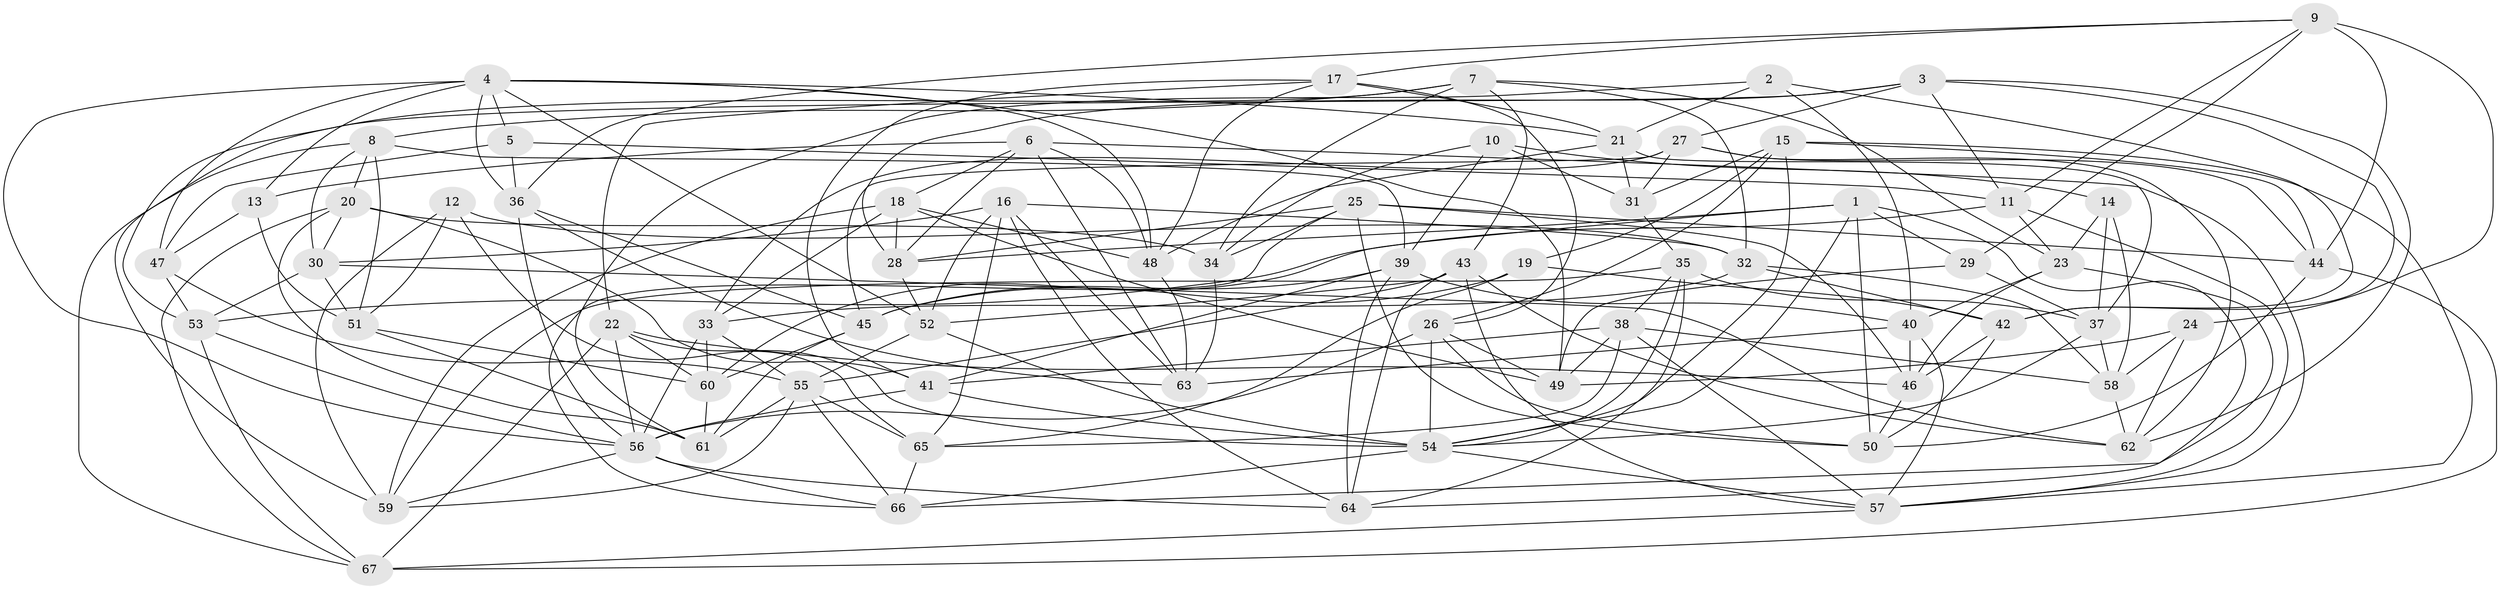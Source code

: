 // original degree distribution, {4: 1.0}
// Generated by graph-tools (version 1.1) at 2025/26/03/09/25 03:26:57]
// undirected, 67 vertices, 198 edges
graph export_dot {
graph [start="1"]
  node [color=gray90,style=filled];
  1;
  2;
  3;
  4;
  5;
  6;
  7;
  8;
  9;
  10;
  11;
  12;
  13;
  14;
  15;
  16;
  17;
  18;
  19;
  20;
  21;
  22;
  23;
  24;
  25;
  26;
  27;
  28;
  29;
  30;
  31;
  32;
  33;
  34;
  35;
  36;
  37;
  38;
  39;
  40;
  41;
  42;
  43;
  44;
  45;
  46;
  47;
  48;
  49;
  50;
  51;
  52;
  53;
  54;
  55;
  56;
  57;
  58;
  59;
  60;
  61;
  62;
  63;
  64;
  65;
  66;
  67;
  1 -- 28 [weight=1.0];
  1 -- 29 [weight=1.0];
  1 -- 50 [weight=1.0];
  1 -- 54 [weight=1.0];
  1 -- 60 [weight=1.0];
  1 -- 64 [weight=1.0];
  2 -- 21 [weight=1.0];
  2 -- 40 [weight=1.0];
  2 -- 42 [weight=1.0];
  2 -- 61 [weight=1.0];
  3 -- 11 [weight=1.0];
  3 -- 27 [weight=1.0];
  3 -- 28 [weight=1.0];
  3 -- 42 [weight=1.0];
  3 -- 59 [weight=1.0];
  3 -- 62 [weight=1.0];
  4 -- 5 [weight=1.0];
  4 -- 13 [weight=1.0];
  4 -- 21 [weight=1.0];
  4 -- 36 [weight=1.0];
  4 -- 47 [weight=2.0];
  4 -- 48 [weight=1.0];
  4 -- 49 [weight=1.0];
  4 -- 52 [weight=1.0];
  4 -- 56 [weight=1.0];
  5 -- 11 [weight=1.0];
  5 -- 36 [weight=1.0];
  5 -- 47 [weight=1.0];
  6 -- 13 [weight=1.0];
  6 -- 18 [weight=1.0];
  6 -- 28 [weight=1.0];
  6 -- 48 [weight=1.0];
  6 -- 57 [weight=1.0];
  6 -- 63 [weight=1.0];
  7 -- 8 [weight=1.0];
  7 -- 23 [weight=1.0];
  7 -- 32 [weight=1.0];
  7 -- 34 [weight=1.0];
  7 -- 43 [weight=1.0];
  7 -- 53 [weight=1.0];
  8 -- 20 [weight=1.0];
  8 -- 30 [weight=1.0];
  8 -- 39 [weight=1.0];
  8 -- 51 [weight=1.0];
  8 -- 67 [weight=1.0];
  9 -- 11 [weight=1.0];
  9 -- 17 [weight=1.0];
  9 -- 24 [weight=1.0];
  9 -- 29 [weight=1.0];
  9 -- 36 [weight=1.0];
  9 -- 44 [weight=1.0];
  10 -- 14 [weight=1.0];
  10 -- 31 [weight=2.0];
  10 -- 34 [weight=2.0];
  10 -- 39 [weight=1.0];
  11 -- 23 [weight=1.0];
  11 -- 53 [weight=1.0];
  11 -- 57 [weight=1.0];
  12 -- 32 [weight=1.0];
  12 -- 51 [weight=1.0];
  12 -- 59 [weight=1.0];
  12 -- 65 [weight=1.0];
  13 -- 47 [weight=1.0];
  13 -- 51 [weight=1.0];
  14 -- 23 [weight=1.0];
  14 -- 37 [weight=1.0];
  14 -- 58 [weight=1.0];
  15 -- 19 [weight=1.0];
  15 -- 26 [weight=1.0];
  15 -- 31 [weight=1.0];
  15 -- 44 [weight=1.0];
  15 -- 54 [weight=1.0];
  15 -- 57 [weight=1.0];
  16 -- 30 [weight=1.0];
  16 -- 32 [weight=1.0];
  16 -- 52 [weight=1.0];
  16 -- 63 [weight=1.0];
  16 -- 64 [weight=1.0];
  16 -- 65 [weight=1.0];
  17 -- 21 [weight=1.0];
  17 -- 22 [weight=1.0];
  17 -- 26 [weight=1.0];
  17 -- 41 [weight=1.0];
  17 -- 48 [weight=1.0];
  18 -- 28 [weight=1.0];
  18 -- 33 [weight=1.0];
  18 -- 48 [weight=1.0];
  18 -- 49 [weight=1.0];
  18 -- 59 [weight=1.0];
  19 -- 42 [weight=1.0];
  19 -- 45 [weight=1.0];
  19 -- 65 [weight=1.0];
  20 -- 30 [weight=1.0];
  20 -- 34 [weight=1.0];
  20 -- 41 [weight=1.0];
  20 -- 61 [weight=1.0];
  20 -- 67 [weight=1.0];
  21 -- 31 [weight=1.0];
  21 -- 37 [weight=1.0];
  21 -- 48 [weight=1.0];
  22 -- 46 [weight=1.0];
  22 -- 54 [weight=1.0];
  22 -- 56 [weight=1.0];
  22 -- 60 [weight=1.0];
  22 -- 67 [weight=1.0];
  23 -- 40 [weight=1.0];
  23 -- 46 [weight=1.0];
  23 -- 66 [weight=1.0];
  24 -- 49 [weight=1.0];
  24 -- 58 [weight=1.0];
  24 -- 62 [weight=1.0];
  25 -- 28 [weight=1.0];
  25 -- 34 [weight=1.0];
  25 -- 44 [weight=1.0];
  25 -- 46 [weight=1.0];
  25 -- 50 [weight=1.0];
  25 -- 66 [weight=1.0];
  26 -- 49 [weight=1.0];
  26 -- 50 [weight=1.0];
  26 -- 54 [weight=1.0];
  26 -- 56 [weight=1.0];
  27 -- 31 [weight=1.0];
  27 -- 33 [weight=1.0];
  27 -- 44 [weight=1.0];
  27 -- 45 [weight=1.0];
  27 -- 62 [weight=1.0];
  28 -- 52 [weight=1.0];
  29 -- 37 [weight=1.0];
  29 -- 49 [weight=1.0];
  30 -- 51 [weight=1.0];
  30 -- 53 [weight=1.0];
  30 -- 62 [weight=1.0];
  31 -- 35 [weight=1.0];
  32 -- 33 [weight=1.0];
  32 -- 42 [weight=1.0];
  32 -- 58 [weight=1.0];
  33 -- 55 [weight=1.0];
  33 -- 56 [weight=1.0];
  33 -- 60 [weight=1.0];
  34 -- 63 [weight=1.0];
  35 -- 37 [weight=1.0];
  35 -- 38 [weight=1.0];
  35 -- 54 [weight=1.0];
  35 -- 59 [weight=1.0];
  35 -- 64 [weight=1.0];
  36 -- 45 [weight=1.0];
  36 -- 56 [weight=1.0];
  36 -- 63 [weight=1.0];
  37 -- 54 [weight=1.0];
  37 -- 58 [weight=1.0];
  38 -- 41 [weight=1.0];
  38 -- 49 [weight=1.0];
  38 -- 57 [weight=1.0];
  38 -- 58 [weight=1.0];
  38 -- 65 [weight=1.0];
  39 -- 40 [weight=1.0];
  39 -- 41 [weight=1.0];
  39 -- 45 [weight=1.0];
  39 -- 64 [weight=1.0];
  40 -- 46 [weight=1.0];
  40 -- 57 [weight=1.0];
  40 -- 63 [weight=1.0];
  41 -- 54 [weight=1.0];
  41 -- 56 [weight=1.0];
  42 -- 46 [weight=1.0];
  42 -- 50 [weight=1.0];
  43 -- 52 [weight=1.0];
  43 -- 55 [weight=1.0];
  43 -- 57 [weight=1.0];
  43 -- 62 [weight=1.0];
  43 -- 64 [weight=1.0];
  44 -- 50 [weight=1.0];
  44 -- 67 [weight=1.0];
  45 -- 60 [weight=1.0];
  45 -- 61 [weight=1.0];
  46 -- 50 [weight=1.0];
  47 -- 53 [weight=1.0];
  47 -- 55 [weight=1.0];
  48 -- 63 [weight=1.0];
  51 -- 60 [weight=1.0];
  51 -- 61 [weight=1.0];
  52 -- 54 [weight=1.0];
  52 -- 55 [weight=1.0];
  53 -- 56 [weight=1.0];
  53 -- 67 [weight=1.0];
  54 -- 57 [weight=1.0];
  54 -- 66 [weight=1.0];
  55 -- 59 [weight=1.0];
  55 -- 61 [weight=1.0];
  55 -- 65 [weight=1.0];
  55 -- 66 [weight=1.0];
  56 -- 59 [weight=1.0];
  56 -- 64 [weight=1.0];
  56 -- 66 [weight=1.0];
  57 -- 67 [weight=1.0];
  58 -- 62 [weight=1.0];
  60 -- 61 [weight=1.0];
  65 -- 66 [weight=1.0];
}
